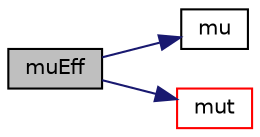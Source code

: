 digraph "muEff"
{
  bgcolor="transparent";
  edge [fontname="Helvetica",fontsize="10",labelfontname="Helvetica",labelfontsize="10"];
  node [fontname="Helvetica",fontsize="10",shape=record];
  rankdir="LR";
  Node675 [label="muEff",height=0.2,width=0.4,color="black", fillcolor="grey75", style="filled", fontcolor="black"];
  Node675 -> Node676 [color="midnightblue",fontsize="10",style="solid",fontname="Helvetica"];
  Node676 [label="mu",height=0.2,width=0.4,color="black",URL="$a31973.html#ad8b429f9c53a5232ddbc2b1cfe794afc",tooltip="Return the laminar dynamic viscosity. "];
  Node675 -> Node677 [color="midnightblue",fontsize="10",style="solid",fontname="Helvetica"];
  Node677 [label="mut",height=0.2,width=0.4,color="red",URL="$a31973.html#aa395348a8b14a74c66c25a439ed4adc5",tooltip="Return the turbulence dynamic viscosity. "];
}
